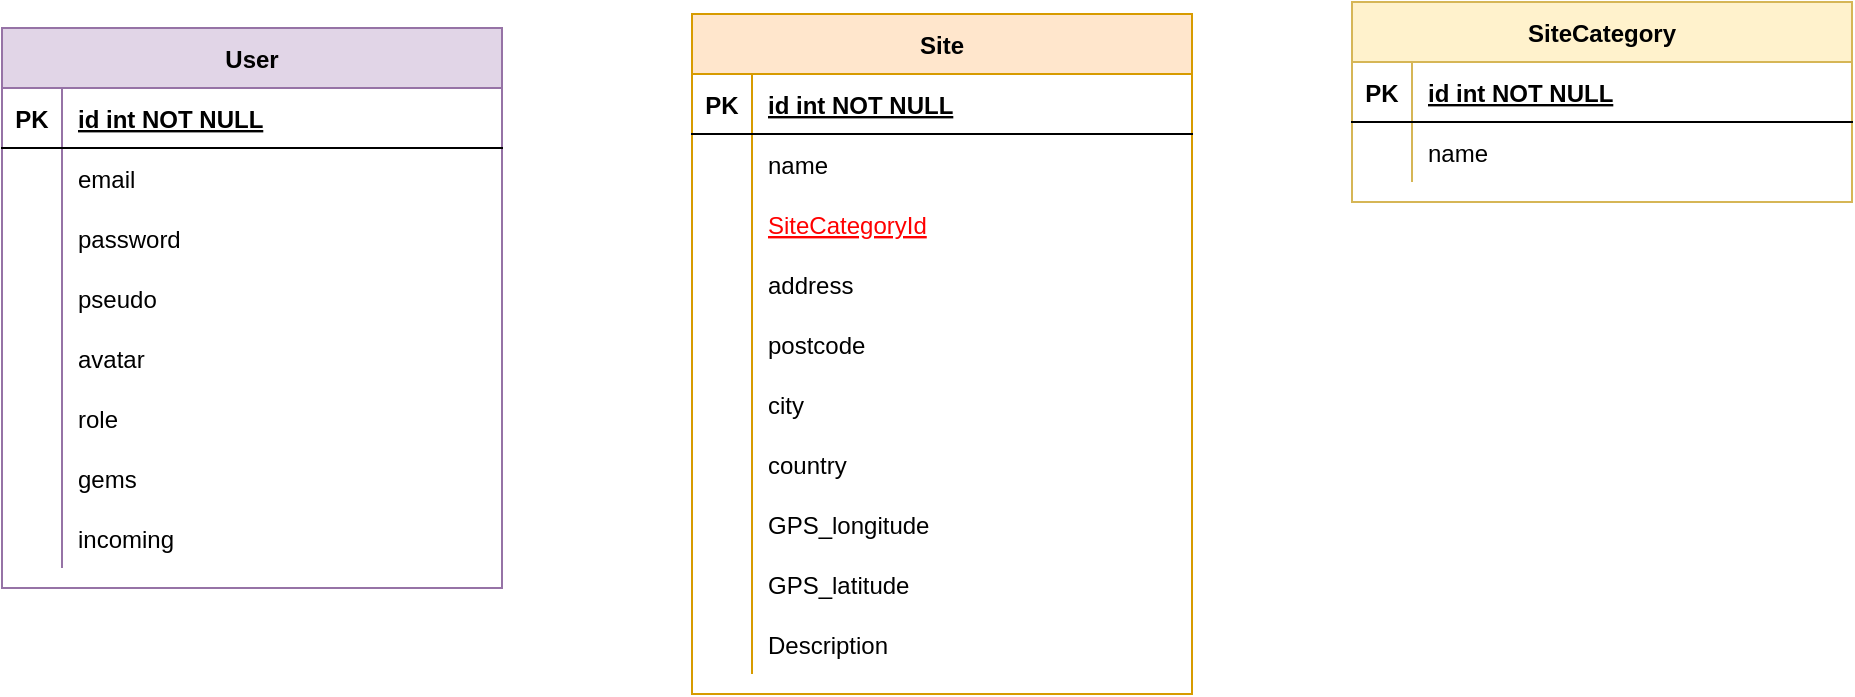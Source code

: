 <mxfile version="14.9.0" type="github">
  <diagram id="R2lEEEUBdFMjLlhIrx00" name="Page-1">
    <mxGraphModel dx="1038" dy="536" grid="0" gridSize="10" guides="1" tooltips="1" connect="1" arrows="1" fold="1" page="1" pageScale="1" pageWidth="1654" pageHeight="1169" math="0" shadow="0" extFonts="Permanent Marker^https://fonts.googleapis.com/css?family=Permanent+Marker">
      <root>
        <mxCell id="0" />
        <mxCell id="1" parent="0" />
        <mxCell id="C-vyLk0tnHw3VtMMgP7b-23" value="User" style="shape=table;startSize=30;container=1;collapsible=1;childLayout=tableLayout;fixedRows=1;rowLines=0;fontStyle=1;align=center;resizeLast=1;fillColor=#e1d5e7;strokeColor=#9673a6;" parent="1" vertex="1">
          <mxGeometry x="120" y="120" width="250" height="280" as="geometry" />
        </mxCell>
        <mxCell id="C-vyLk0tnHw3VtMMgP7b-24" value="" style="shape=partialRectangle;collapsible=0;dropTarget=0;pointerEvents=0;fillColor=none;points=[[0,0.5],[1,0.5]];portConstraint=eastwest;top=0;left=0;right=0;bottom=1;" parent="C-vyLk0tnHw3VtMMgP7b-23" vertex="1">
          <mxGeometry y="30" width="250" height="30" as="geometry" />
        </mxCell>
        <mxCell id="C-vyLk0tnHw3VtMMgP7b-25" value="PK" style="shape=partialRectangle;overflow=hidden;connectable=0;fillColor=none;top=0;left=0;bottom=0;right=0;fontStyle=1;" parent="C-vyLk0tnHw3VtMMgP7b-24" vertex="1">
          <mxGeometry width="30" height="30" as="geometry" />
        </mxCell>
        <mxCell id="C-vyLk0tnHw3VtMMgP7b-26" value="id int NOT NULL " style="shape=partialRectangle;overflow=hidden;connectable=0;fillColor=none;top=0;left=0;bottom=0;right=0;align=left;spacingLeft=6;fontStyle=5;" parent="C-vyLk0tnHw3VtMMgP7b-24" vertex="1">
          <mxGeometry x="30" width="220" height="30" as="geometry" />
        </mxCell>
        <mxCell id="C-vyLk0tnHw3VtMMgP7b-27" value="" style="shape=partialRectangle;collapsible=0;dropTarget=0;pointerEvents=0;fillColor=none;points=[[0,0.5],[1,0.5]];portConstraint=eastwest;top=0;left=0;right=0;bottom=0;" parent="C-vyLk0tnHw3VtMMgP7b-23" vertex="1">
          <mxGeometry y="60" width="250" height="30" as="geometry" />
        </mxCell>
        <mxCell id="C-vyLk0tnHw3VtMMgP7b-28" value="" style="shape=partialRectangle;overflow=hidden;connectable=0;fillColor=none;top=0;left=0;bottom=0;right=0;" parent="C-vyLk0tnHw3VtMMgP7b-27" vertex="1">
          <mxGeometry width="30" height="30" as="geometry" />
        </mxCell>
        <mxCell id="C-vyLk0tnHw3VtMMgP7b-29" value="email" style="shape=partialRectangle;overflow=hidden;connectable=0;fillColor=none;top=0;left=0;bottom=0;right=0;align=left;spacingLeft=6;" parent="C-vyLk0tnHw3VtMMgP7b-27" vertex="1">
          <mxGeometry x="30" width="220" height="30" as="geometry" />
        </mxCell>
        <mxCell id="28u61wPgRCXuvy8ZbBCX-1" value="" style="shape=partialRectangle;collapsible=0;dropTarget=0;pointerEvents=0;fillColor=none;top=0;left=0;bottom=0;right=0;points=[[0,0.5],[1,0.5]];portConstraint=eastwest;" vertex="1" parent="C-vyLk0tnHw3VtMMgP7b-23">
          <mxGeometry y="90" width="250" height="30" as="geometry" />
        </mxCell>
        <mxCell id="28u61wPgRCXuvy8ZbBCX-2" value="" style="shape=partialRectangle;connectable=0;fillColor=none;top=0;left=0;bottom=0;right=0;editable=1;overflow=hidden;" vertex="1" parent="28u61wPgRCXuvy8ZbBCX-1">
          <mxGeometry width="30" height="30" as="geometry" />
        </mxCell>
        <mxCell id="28u61wPgRCXuvy8ZbBCX-3" value="password" style="shape=partialRectangle;connectable=0;fillColor=none;top=0;left=0;bottom=0;right=0;align=left;spacingLeft=6;overflow=hidden;" vertex="1" parent="28u61wPgRCXuvy8ZbBCX-1">
          <mxGeometry x="30" width="220" height="30" as="geometry" />
        </mxCell>
        <mxCell id="28u61wPgRCXuvy8ZbBCX-4" value="" style="shape=partialRectangle;collapsible=0;dropTarget=0;pointerEvents=0;fillColor=none;top=0;left=0;bottom=0;right=0;points=[[0,0.5],[1,0.5]];portConstraint=eastwest;" vertex="1" parent="C-vyLk0tnHw3VtMMgP7b-23">
          <mxGeometry y="120" width="250" height="30" as="geometry" />
        </mxCell>
        <mxCell id="28u61wPgRCXuvy8ZbBCX-5" value="" style="shape=partialRectangle;connectable=0;fillColor=none;top=0;left=0;bottom=0;right=0;editable=1;overflow=hidden;" vertex="1" parent="28u61wPgRCXuvy8ZbBCX-4">
          <mxGeometry width="30" height="30" as="geometry" />
        </mxCell>
        <mxCell id="28u61wPgRCXuvy8ZbBCX-6" value="pseudo" style="shape=partialRectangle;connectable=0;fillColor=none;top=0;left=0;bottom=0;right=0;align=left;spacingLeft=6;overflow=hidden;" vertex="1" parent="28u61wPgRCXuvy8ZbBCX-4">
          <mxGeometry x="30" width="220" height="30" as="geometry" />
        </mxCell>
        <mxCell id="28u61wPgRCXuvy8ZbBCX-8" value="" style="shape=partialRectangle;collapsible=0;dropTarget=0;pointerEvents=0;fillColor=none;top=0;left=0;bottom=0;right=0;points=[[0,0.5],[1,0.5]];portConstraint=eastwest;" vertex="1" parent="C-vyLk0tnHw3VtMMgP7b-23">
          <mxGeometry y="150" width="250" height="30" as="geometry" />
        </mxCell>
        <mxCell id="28u61wPgRCXuvy8ZbBCX-9" value="" style="shape=partialRectangle;connectable=0;fillColor=none;top=0;left=0;bottom=0;right=0;editable=1;overflow=hidden;" vertex="1" parent="28u61wPgRCXuvy8ZbBCX-8">
          <mxGeometry width="30" height="30" as="geometry" />
        </mxCell>
        <mxCell id="28u61wPgRCXuvy8ZbBCX-10" value="avatar" style="shape=partialRectangle;connectable=0;fillColor=none;top=0;left=0;bottom=0;right=0;align=left;spacingLeft=6;overflow=hidden;" vertex="1" parent="28u61wPgRCXuvy8ZbBCX-8">
          <mxGeometry x="30" width="220" height="30" as="geometry" />
        </mxCell>
        <mxCell id="28u61wPgRCXuvy8ZbBCX-12" value="" style="shape=partialRectangle;collapsible=0;dropTarget=0;pointerEvents=0;fillColor=none;top=0;left=0;bottom=0;right=0;points=[[0,0.5],[1,0.5]];portConstraint=eastwest;" vertex="1" parent="C-vyLk0tnHw3VtMMgP7b-23">
          <mxGeometry y="180" width="250" height="30" as="geometry" />
        </mxCell>
        <mxCell id="28u61wPgRCXuvy8ZbBCX-13" value="" style="shape=partialRectangle;connectable=0;fillColor=none;top=0;left=0;bottom=0;right=0;editable=1;overflow=hidden;" vertex="1" parent="28u61wPgRCXuvy8ZbBCX-12">
          <mxGeometry width="30" height="30" as="geometry" />
        </mxCell>
        <mxCell id="28u61wPgRCXuvy8ZbBCX-14" value="role" style="shape=partialRectangle;connectable=0;fillColor=none;top=0;left=0;bottom=0;right=0;align=left;spacingLeft=6;overflow=hidden;" vertex="1" parent="28u61wPgRCXuvy8ZbBCX-12">
          <mxGeometry x="30" width="220" height="30" as="geometry" />
        </mxCell>
        <mxCell id="28u61wPgRCXuvy8ZbBCX-20" value="" style="shape=partialRectangle;collapsible=0;dropTarget=0;pointerEvents=0;fillColor=none;top=0;left=0;bottom=0;right=0;points=[[0,0.5],[1,0.5]];portConstraint=eastwest;" vertex="1" parent="C-vyLk0tnHw3VtMMgP7b-23">
          <mxGeometry y="210" width="250" height="30" as="geometry" />
        </mxCell>
        <mxCell id="28u61wPgRCXuvy8ZbBCX-21" value="" style="shape=partialRectangle;connectable=0;fillColor=none;top=0;left=0;bottom=0;right=0;editable=1;overflow=hidden;" vertex="1" parent="28u61wPgRCXuvy8ZbBCX-20">
          <mxGeometry width="30" height="30" as="geometry" />
        </mxCell>
        <mxCell id="28u61wPgRCXuvy8ZbBCX-22" value="gems" style="shape=partialRectangle;connectable=0;fillColor=none;top=0;left=0;bottom=0;right=0;align=left;spacingLeft=6;overflow=hidden;" vertex="1" parent="28u61wPgRCXuvy8ZbBCX-20">
          <mxGeometry x="30" width="220" height="30" as="geometry" />
        </mxCell>
        <mxCell id="28u61wPgRCXuvy8ZbBCX-23" value="" style="shape=partialRectangle;collapsible=0;dropTarget=0;pointerEvents=0;fillColor=none;top=0;left=0;bottom=0;right=0;points=[[0,0.5],[1,0.5]];portConstraint=eastwest;" vertex="1" parent="C-vyLk0tnHw3VtMMgP7b-23">
          <mxGeometry y="240" width="250" height="30" as="geometry" />
        </mxCell>
        <mxCell id="28u61wPgRCXuvy8ZbBCX-24" value="" style="shape=partialRectangle;connectable=0;fillColor=none;top=0;left=0;bottom=0;right=0;editable=1;overflow=hidden;" vertex="1" parent="28u61wPgRCXuvy8ZbBCX-23">
          <mxGeometry width="30" height="30" as="geometry" />
        </mxCell>
        <mxCell id="28u61wPgRCXuvy8ZbBCX-25" value="incoming" style="shape=partialRectangle;connectable=0;fillColor=none;top=0;left=0;bottom=0;right=0;align=left;spacingLeft=6;overflow=hidden;" vertex="1" parent="28u61wPgRCXuvy8ZbBCX-23">
          <mxGeometry x="30" width="220" height="30" as="geometry" />
        </mxCell>
        <mxCell id="28u61wPgRCXuvy8ZbBCX-26" value="Site" style="shape=table;startSize=30;container=1;collapsible=1;childLayout=tableLayout;fixedRows=1;rowLines=0;fontStyle=1;align=center;resizeLast=1;fillColor=#ffe6cc;strokeColor=#d79b00;" vertex="1" parent="1">
          <mxGeometry x="465" y="113" width="250" height="340" as="geometry" />
        </mxCell>
        <mxCell id="28u61wPgRCXuvy8ZbBCX-27" value="" style="shape=partialRectangle;collapsible=0;dropTarget=0;pointerEvents=0;fillColor=none;points=[[0,0.5],[1,0.5]];portConstraint=eastwest;top=0;left=0;right=0;bottom=1;" vertex="1" parent="28u61wPgRCXuvy8ZbBCX-26">
          <mxGeometry y="30" width="250" height="30" as="geometry" />
        </mxCell>
        <mxCell id="28u61wPgRCXuvy8ZbBCX-28" value="PK" style="shape=partialRectangle;overflow=hidden;connectable=0;fillColor=none;top=0;left=0;bottom=0;right=0;fontStyle=1;" vertex="1" parent="28u61wPgRCXuvy8ZbBCX-27">
          <mxGeometry width="30" height="30" as="geometry" />
        </mxCell>
        <mxCell id="28u61wPgRCXuvy8ZbBCX-29" value="id int NOT NULL " style="shape=partialRectangle;overflow=hidden;connectable=0;fillColor=none;top=0;left=0;bottom=0;right=0;align=left;spacingLeft=6;fontStyle=5;" vertex="1" parent="28u61wPgRCXuvy8ZbBCX-27">
          <mxGeometry x="30" width="220" height="30" as="geometry" />
        </mxCell>
        <mxCell id="28u61wPgRCXuvy8ZbBCX-30" value="" style="shape=partialRectangle;collapsible=0;dropTarget=0;pointerEvents=0;fillColor=none;points=[[0,0.5],[1,0.5]];portConstraint=eastwest;top=0;left=0;right=0;bottom=0;" vertex="1" parent="28u61wPgRCXuvy8ZbBCX-26">
          <mxGeometry y="60" width="250" height="30" as="geometry" />
        </mxCell>
        <mxCell id="28u61wPgRCXuvy8ZbBCX-31" value="" style="shape=partialRectangle;overflow=hidden;connectable=0;fillColor=none;top=0;left=0;bottom=0;right=0;" vertex="1" parent="28u61wPgRCXuvy8ZbBCX-30">
          <mxGeometry width="30" height="30" as="geometry" />
        </mxCell>
        <mxCell id="28u61wPgRCXuvy8ZbBCX-32" value="name" style="shape=partialRectangle;overflow=hidden;connectable=0;fillColor=none;top=0;left=0;bottom=0;right=0;align=left;spacingLeft=6;" vertex="1" parent="28u61wPgRCXuvy8ZbBCX-30">
          <mxGeometry x="30" width="220" height="30" as="geometry" />
        </mxCell>
        <mxCell id="28u61wPgRCXuvy8ZbBCX-83" value="" style="shape=partialRectangle;collapsible=0;dropTarget=0;pointerEvents=0;fillColor=none;top=0;left=0;bottom=0;right=0;points=[[0,0.5],[1,0.5]];portConstraint=eastwest;" vertex="1" parent="28u61wPgRCXuvy8ZbBCX-26">
          <mxGeometry y="90" width="250" height="30" as="geometry" />
        </mxCell>
        <mxCell id="28u61wPgRCXuvy8ZbBCX-84" value="" style="shape=partialRectangle;connectable=0;fillColor=none;top=0;left=0;bottom=0;right=0;editable=1;overflow=hidden;" vertex="1" parent="28u61wPgRCXuvy8ZbBCX-83">
          <mxGeometry width="30" height="30" as="geometry" />
        </mxCell>
        <mxCell id="28u61wPgRCXuvy8ZbBCX-85" value="SiteCategoryId" style="shape=partialRectangle;connectable=0;fillColor=none;top=0;left=0;bottom=0;right=0;align=left;spacingLeft=6;overflow=hidden;fontStyle=4;fontColor=#FF0000;" vertex="1" parent="28u61wPgRCXuvy8ZbBCX-83">
          <mxGeometry x="30" width="220" height="30" as="geometry" />
        </mxCell>
        <mxCell id="28u61wPgRCXuvy8ZbBCX-33" value="" style="shape=partialRectangle;collapsible=0;dropTarget=0;pointerEvents=0;fillColor=none;top=0;left=0;bottom=0;right=0;points=[[0,0.5],[1,0.5]];portConstraint=eastwest;" vertex="1" parent="28u61wPgRCXuvy8ZbBCX-26">
          <mxGeometry y="120" width="250" height="30" as="geometry" />
        </mxCell>
        <mxCell id="28u61wPgRCXuvy8ZbBCX-34" value="" style="shape=partialRectangle;connectable=0;fillColor=none;top=0;left=0;bottom=0;right=0;editable=1;overflow=hidden;" vertex="1" parent="28u61wPgRCXuvy8ZbBCX-33">
          <mxGeometry width="30" height="30" as="geometry" />
        </mxCell>
        <mxCell id="28u61wPgRCXuvy8ZbBCX-35" value="address" style="shape=partialRectangle;connectable=0;fillColor=none;top=0;left=0;bottom=0;right=0;align=left;spacingLeft=6;overflow=hidden;" vertex="1" parent="28u61wPgRCXuvy8ZbBCX-33">
          <mxGeometry x="30" width="220" height="30" as="geometry" />
        </mxCell>
        <mxCell id="28u61wPgRCXuvy8ZbBCX-36" value="" style="shape=partialRectangle;collapsible=0;dropTarget=0;pointerEvents=0;fillColor=none;top=0;left=0;bottom=0;right=0;points=[[0,0.5],[1,0.5]];portConstraint=eastwest;" vertex="1" parent="28u61wPgRCXuvy8ZbBCX-26">
          <mxGeometry y="150" width="250" height="30" as="geometry" />
        </mxCell>
        <mxCell id="28u61wPgRCXuvy8ZbBCX-37" value="" style="shape=partialRectangle;connectable=0;fillColor=none;top=0;left=0;bottom=0;right=0;editable=1;overflow=hidden;" vertex="1" parent="28u61wPgRCXuvy8ZbBCX-36">
          <mxGeometry width="30" height="30" as="geometry" />
        </mxCell>
        <mxCell id="28u61wPgRCXuvy8ZbBCX-38" value="postcode" style="shape=partialRectangle;connectable=0;fillColor=none;top=0;left=0;bottom=0;right=0;align=left;spacingLeft=6;overflow=hidden;" vertex="1" parent="28u61wPgRCXuvy8ZbBCX-36">
          <mxGeometry x="30" width="220" height="30" as="geometry" />
        </mxCell>
        <mxCell id="28u61wPgRCXuvy8ZbBCX-39" value="" style="shape=partialRectangle;collapsible=0;dropTarget=0;pointerEvents=0;fillColor=none;top=0;left=0;bottom=0;right=0;points=[[0,0.5],[1,0.5]];portConstraint=eastwest;" vertex="1" parent="28u61wPgRCXuvy8ZbBCX-26">
          <mxGeometry y="180" width="250" height="30" as="geometry" />
        </mxCell>
        <mxCell id="28u61wPgRCXuvy8ZbBCX-40" value="" style="shape=partialRectangle;connectable=0;fillColor=none;top=0;left=0;bottom=0;right=0;editable=1;overflow=hidden;" vertex="1" parent="28u61wPgRCXuvy8ZbBCX-39">
          <mxGeometry width="30" height="30" as="geometry" />
        </mxCell>
        <mxCell id="28u61wPgRCXuvy8ZbBCX-41" value="city" style="shape=partialRectangle;connectable=0;fillColor=none;top=0;left=0;bottom=0;right=0;align=left;spacingLeft=6;overflow=hidden;" vertex="1" parent="28u61wPgRCXuvy8ZbBCX-39">
          <mxGeometry x="30" width="220" height="30" as="geometry" />
        </mxCell>
        <mxCell id="28u61wPgRCXuvy8ZbBCX-42" value="" style="shape=partialRectangle;collapsible=0;dropTarget=0;pointerEvents=0;fillColor=none;top=0;left=0;bottom=0;right=0;points=[[0,0.5],[1,0.5]];portConstraint=eastwest;" vertex="1" parent="28u61wPgRCXuvy8ZbBCX-26">
          <mxGeometry y="210" width="250" height="30" as="geometry" />
        </mxCell>
        <mxCell id="28u61wPgRCXuvy8ZbBCX-43" value="" style="shape=partialRectangle;connectable=0;fillColor=none;top=0;left=0;bottom=0;right=0;editable=1;overflow=hidden;" vertex="1" parent="28u61wPgRCXuvy8ZbBCX-42">
          <mxGeometry width="30" height="30" as="geometry" />
        </mxCell>
        <mxCell id="28u61wPgRCXuvy8ZbBCX-44" value="country" style="shape=partialRectangle;connectable=0;fillColor=none;top=0;left=0;bottom=0;right=0;align=left;spacingLeft=6;overflow=hidden;" vertex="1" parent="28u61wPgRCXuvy8ZbBCX-42">
          <mxGeometry x="30" width="220" height="30" as="geometry" />
        </mxCell>
        <mxCell id="28u61wPgRCXuvy8ZbBCX-45" value="" style="shape=partialRectangle;collapsible=0;dropTarget=0;pointerEvents=0;fillColor=none;top=0;left=0;bottom=0;right=0;points=[[0,0.5],[1,0.5]];portConstraint=eastwest;" vertex="1" parent="28u61wPgRCXuvy8ZbBCX-26">
          <mxGeometry y="240" width="250" height="30" as="geometry" />
        </mxCell>
        <mxCell id="28u61wPgRCXuvy8ZbBCX-46" value="" style="shape=partialRectangle;connectable=0;fillColor=none;top=0;left=0;bottom=0;right=0;editable=1;overflow=hidden;" vertex="1" parent="28u61wPgRCXuvy8ZbBCX-45">
          <mxGeometry width="30" height="30" as="geometry" />
        </mxCell>
        <mxCell id="28u61wPgRCXuvy8ZbBCX-47" value="GPS_longitude" style="shape=partialRectangle;connectable=0;fillColor=none;top=0;left=0;bottom=0;right=0;align=left;spacingLeft=6;overflow=hidden;" vertex="1" parent="28u61wPgRCXuvy8ZbBCX-45">
          <mxGeometry x="30" width="220" height="30" as="geometry" />
        </mxCell>
        <mxCell id="28u61wPgRCXuvy8ZbBCX-48" value="" style="shape=partialRectangle;collapsible=0;dropTarget=0;pointerEvents=0;fillColor=none;top=0;left=0;bottom=0;right=0;points=[[0,0.5],[1,0.5]];portConstraint=eastwest;" vertex="1" parent="28u61wPgRCXuvy8ZbBCX-26">
          <mxGeometry y="270" width="250" height="30" as="geometry" />
        </mxCell>
        <mxCell id="28u61wPgRCXuvy8ZbBCX-49" value="" style="shape=partialRectangle;connectable=0;fillColor=none;top=0;left=0;bottom=0;right=0;editable=1;overflow=hidden;" vertex="1" parent="28u61wPgRCXuvy8ZbBCX-48">
          <mxGeometry width="30" height="30" as="geometry" />
        </mxCell>
        <mxCell id="28u61wPgRCXuvy8ZbBCX-50" value="GPS_latitude" style="shape=partialRectangle;connectable=0;fillColor=none;top=0;left=0;bottom=0;right=0;align=left;spacingLeft=6;overflow=hidden;" vertex="1" parent="28u61wPgRCXuvy8ZbBCX-48">
          <mxGeometry x="30" width="220" height="30" as="geometry" />
        </mxCell>
        <mxCell id="28u61wPgRCXuvy8ZbBCX-51" value="" style="shape=partialRectangle;collapsible=0;dropTarget=0;pointerEvents=0;fillColor=none;top=0;left=0;bottom=0;right=0;points=[[0,0.5],[1,0.5]];portConstraint=eastwest;" vertex="1" parent="28u61wPgRCXuvy8ZbBCX-26">
          <mxGeometry y="300" width="250" height="30" as="geometry" />
        </mxCell>
        <mxCell id="28u61wPgRCXuvy8ZbBCX-52" value="" style="shape=partialRectangle;connectable=0;fillColor=none;top=0;left=0;bottom=0;right=0;editable=1;overflow=hidden;" vertex="1" parent="28u61wPgRCXuvy8ZbBCX-51">
          <mxGeometry width="30" height="30" as="geometry" />
        </mxCell>
        <mxCell id="28u61wPgRCXuvy8ZbBCX-53" value="Description" style="shape=partialRectangle;connectable=0;fillColor=none;top=0;left=0;bottom=0;right=0;align=left;spacingLeft=6;overflow=hidden;" vertex="1" parent="28u61wPgRCXuvy8ZbBCX-51">
          <mxGeometry x="30" width="220" height="30" as="geometry" />
        </mxCell>
        <mxCell id="28u61wPgRCXuvy8ZbBCX-54" value="SiteCategory" style="shape=table;startSize=30;container=1;collapsible=1;childLayout=tableLayout;fixedRows=1;rowLines=0;fontStyle=1;align=center;resizeLast=1;fillColor=#fff2cc;strokeColor=#d6b656;" vertex="1" parent="1">
          <mxGeometry x="795" y="107" width="250" height="100" as="geometry" />
        </mxCell>
        <mxCell id="28u61wPgRCXuvy8ZbBCX-55" value="" style="shape=partialRectangle;collapsible=0;dropTarget=0;pointerEvents=0;fillColor=none;points=[[0,0.5],[1,0.5]];portConstraint=eastwest;top=0;left=0;right=0;bottom=1;" vertex="1" parent="28u61wPgRCXuvy8ZbBCX-54">
          <mxGeometry y="30" width="250" height="30" as="geometry" />
        </mxCell>
        <mxCell id="28u61wPgRCXuvy8ZbBCX-56" value="PK" style="shape=partialRectangle;overflow=hidden;connectable=0;fillColor=none;top=0;left=0;bottom=0;right=0;fontStyle=1;" vertex="1" parent="28u61wPgRCXuvy8ZbBCX-55">
          <mxGeometry width="30" height="30" as="geometry" />
        </mxCell>
        <mxCell id="28u61wPgRCXuvy8ZbBCX-57" value="id int NOT NULL " style="shape=partialRectangle;overflow=hidden;connectable=0;fillColor=none;top=0;left=0;bottom=0;right=0;align=left;spacingLeft=6;fontStyle=5;" vertex="1" parent="28u61wPgRCXuvy8ZbBCX-55">
          <mxGeometry x="30" width="220" height="30" as="geometry" />
        </mxCell>
        <mxCell id="28u61wPgRCXuvy8ZbBCX-58" value="" style="shape=partialRectangle;collapsible=0;dropTarget=0;pointerEvents=0;fillColor=none;points=[[0,0.5],[1,0.5]];portConstraint=eastwest;top=0;left=0;right=0;bottom=0;" vertex="1" parent="28u61wPgRCXuvy8ZbBCX-54">
          <mxGeometry y="60" width="250" height="30" as="geometry" />
        </mxCell>
        <mxCell id="28u61wPgRCXuvy8ZbBCX-59" value="" style="shape=partialRectangle;overflow=hidden;connectable=0;fillColor=none;top=0;left=0;bottom=0;right=0;" vertex="1" parent="28u61wPgRCXuvy8ZbBCX-58">
          <mxGeometry width="30" height="30" as="geometry" />
        </mxCell>
        <mxCell id="28u61wPgRCXuvy8ZbBCX-60" value="name" style="shape=partialRectangle;overflow=hidden;connectable=0;fillColor=none;top=0;left=0;bottom=0;right=0;align=left;spacingLeft=6;" vertex="1" parent="28u61wPgRCXuvy8ZbBCX-58">
          <mxGeometry x="30" width="220" height="30" as="geometry" />
        </mxCell>
      </root>
    </mxGraphModel>
  </diagram>
</mxfile>
